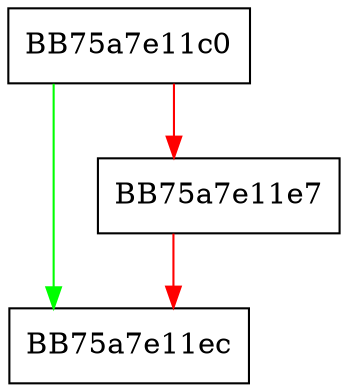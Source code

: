 digraph Read {
  node [shape="box"];
  graph [splines=ortho];
  BB75a7e11c0 -> BB75a7e11ec [color="green"];
  BB75a7e11c0 -> BB75a7e11e7 [color="red"];
  BB75a7e11e7 -> BB75a7e11ec [color="red"];
}